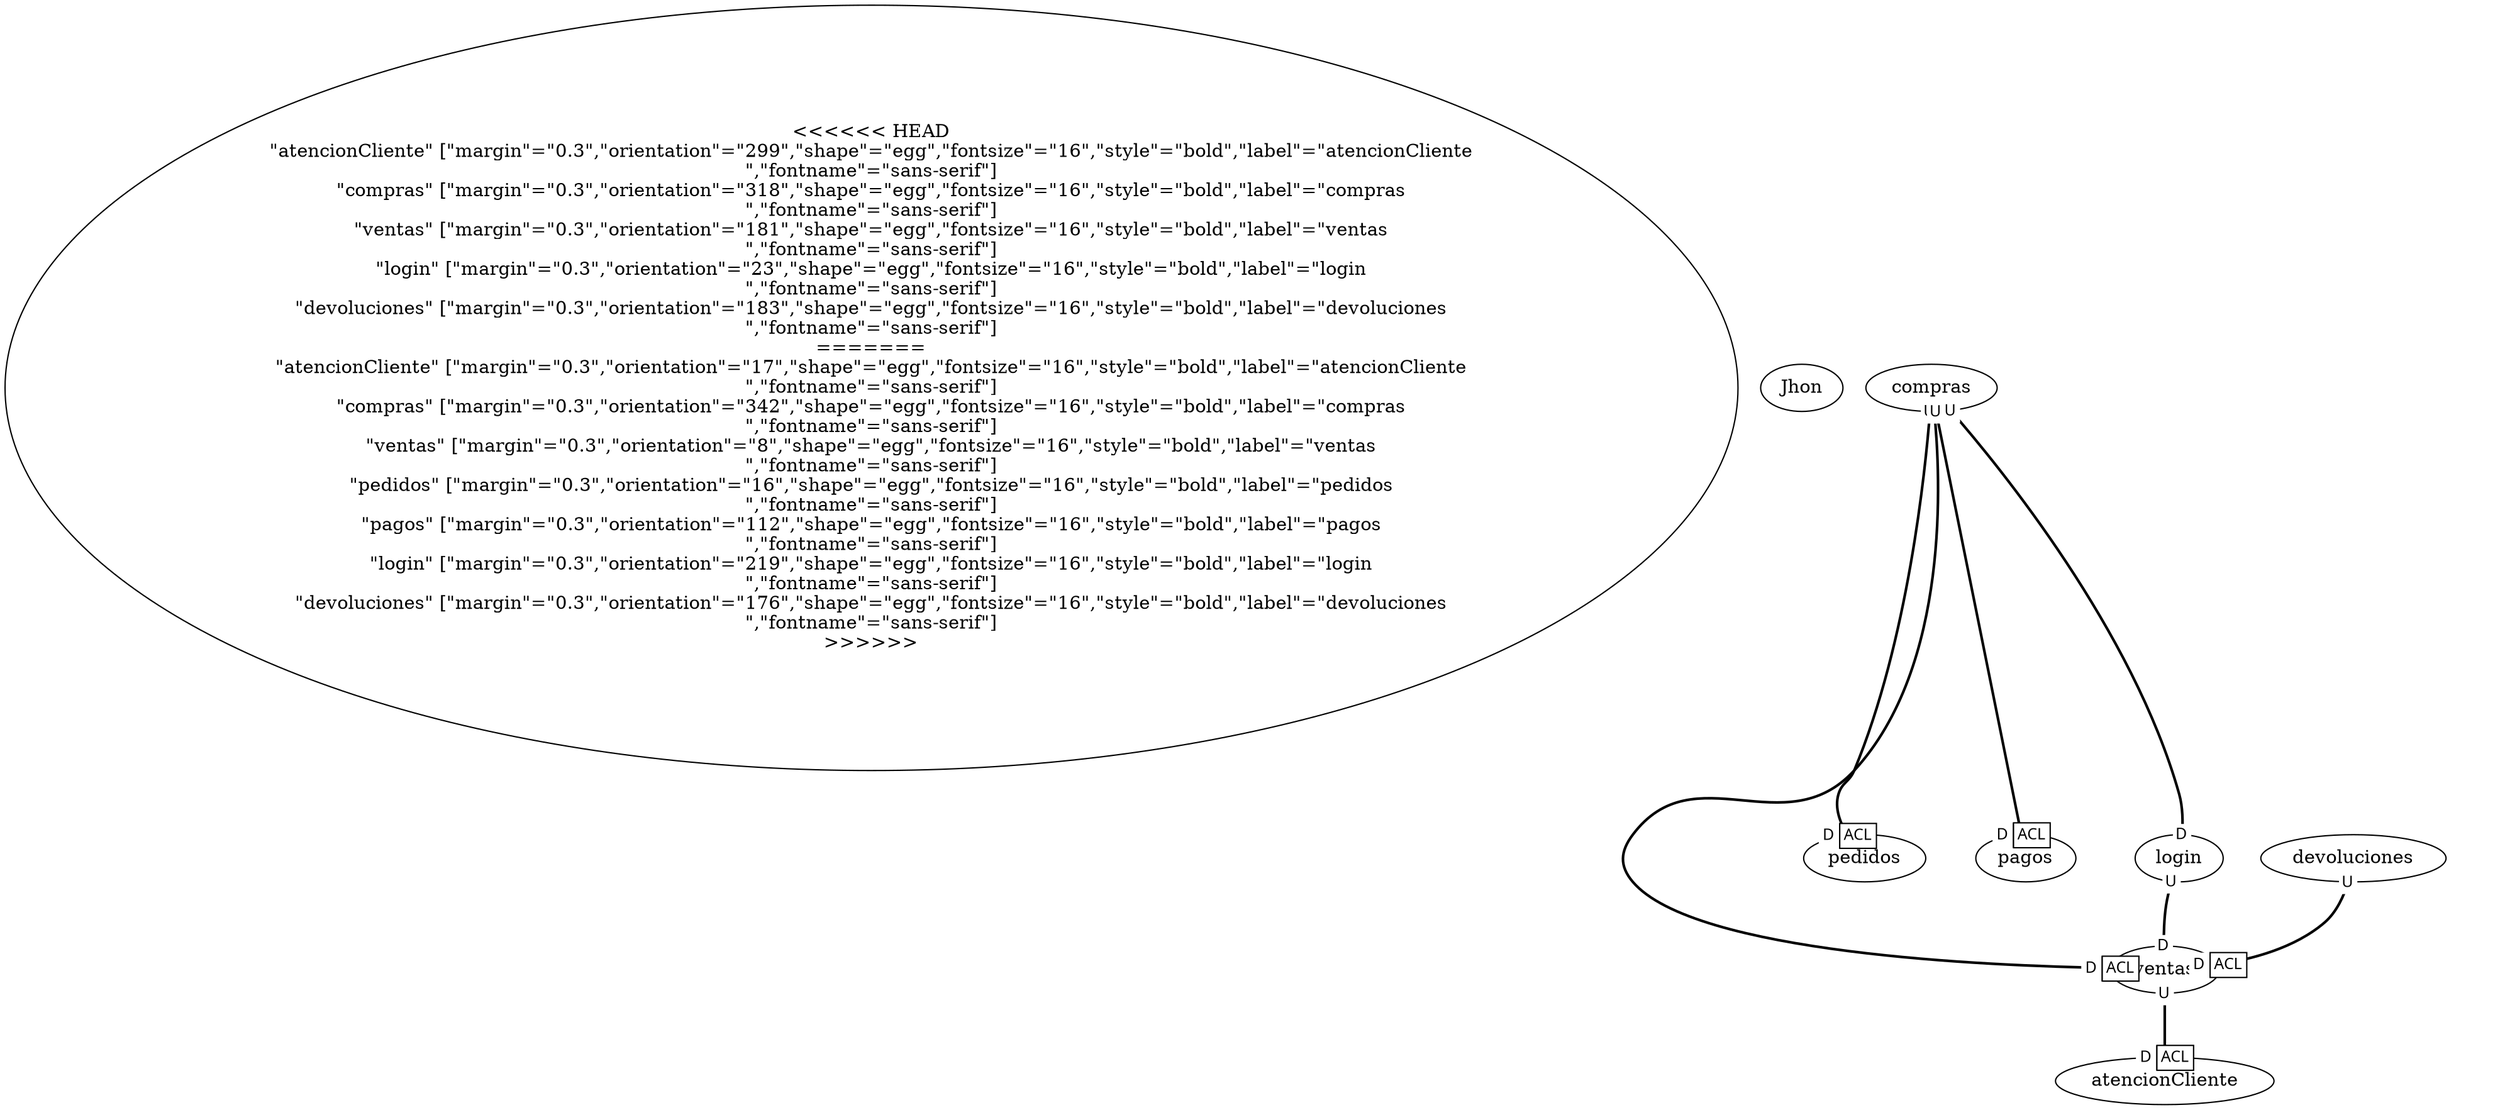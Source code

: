 digraph "ContextMapGraph" {
graph ["imagepath"="/tmp/GraphvizJava"]
<<<<<<< HEAD
"atencionCliente" ["margin"="0.3","orientation"="299","shape"="egg","fontsize"="16","style"="bold","label"="atencionCliente\n","fontname"="sans-serif"]
"compras" ["margin"="0.3","orientation"="318","shape"="egg","fontsize"="16","style"="bold","label"="compras\n","fontname"="sans-serif"]
"ventas" ["margin"="0.3","orientation"="181","shape"="egg","fontsize"="16","style"="bold","label"="ventas\n","fontname"="sans-serif"]
"login" ["margin"="0.3","orientation"="23","shape"="egg","fontsize"="16","style"="bold","label"="login\n","fontname"="sans-serif"]
"devoluciones" ["margin"="0.3","orientation"="183","shape"="egg","fontsize"="16","style"="bold","label"="devoluciones\n","fontname"="sans-serif"]
=======
"atencionCliente" ["margin"="0.3","orientation"="17","shape"="egg","fontsize"="16","style"="bold","label"="atencionCliente\n","fontname"="sans-serif"]
"compras" ["margin"="0.3","orientation"="342","shape"="egg","fontsize"="16","style"="bold","label"="compras\n","fontname"="sans-serif"]
"ventas" ["margin"="0.3","orientation"="8","shape"="egg","fontsize"="16","style"="bold","label"="ventas\n","fontname"="sans-serif"]
"pedidos" ["margin"="0.3","orientation"="16","shape"="egg","fontsize"="16","style"="bold","label"="pedidos\n","fontname"="sans-serif"]
"pagos" ["margin"="0.3","orientation"="112","shape"="egg","fontsize"="16","style"="bold","label"="pagos\n","fontname"="sans-serif"]
"login" ["margin"="0.3","orientation"="219","shape"="egg","fontsize"="16","style"="bold","label"="login\n","fontname"="sans-serif"]
"devoluciones" ["margin"="0.3","orientation"="176","shape"="egg","fontsize"="16","style"="bold","label"="devoluciones\n","fontname"="sans-serif"]
>>>>>>> Jhon
"compras" -> "ventas" ["headlabel"=<<table cellspacing="0" cellborder="1" border="0">
<tr><td bgcolor="white" sides="r">D</td><td sides="trbl" bgcolor="white"><font>ACL</font></td></tr>
</table>>,"labeldistance"="0","fontsize"="12","taillabel"=<<table cellspacing="0" cellborder="0" border="0">
<tr><td bgcolor="white">U</td></tr>
</table>>,"style"="bold","label"="                                        ","dir"="none","fontname"="sans-serif"]
"compras" -> "pedidos" ["headlabel"=<<table cellspacing="0" cellborder="1" border="0">
<tr><td bgcolor="white" sides="r">D</td><td sides="trbl" bgcolor="white"><font>ACL</font></td></tr>
</table>>,"labeldistance"="0","fontsize"="12","taillabel"=<<table cellspacing="0" cellborder="0" border="0">
<tr><td bgcolor="white">U</td></tr>
</table>>,"style"="bold","label"="                                        ","dir"="none","fontname"="sans-serif"]
"compras" -> "pagos" ["headlabel"=<<table cellspacing="0" cellborder="1" border="0">
<tr><td bgcolor="white" sides="r">D</td><td sides="trbl" bgcolor="white"><font>ACL</font></td></tr>
</table>>,"labeldistance"="0","fontsize"="12","taillabel"=<<table cellspacing="0" cellborder="0" border="0">
<tr><td bgcolor="white">U</td></tr>
</table>>,"style"="bold","label"="                                        ","dir"="none","fontname"="sans-serif"]
"compras" -> "login" ["headlabel"=<<table cellspacing="0" cellborder="0" border="0">
<tr><td bgcolor="white">D</td></tr>
</table>>,"labeldistance"="0","fontsize"="12","taillabel"=<<table cellspacing="0" cellborder="0" border="0">
<tr><td bgcolor="white">U</td></tr>
</table>>,"style"="bold","label"="                                        ","dir"="none","fontname"="sans-serif"]
"ventas" -> "atencionCliente" ["headlabel"=<<table cellspacing="0" cellborder="1" border="0">
<tr><td bgcolor="white" sides="r">D</td><td sides="trbl" bgcolor="white"><font>ACL</font></td></tr>
</table>>,"labeldistance"="0","fontsize"="12","taillabel"=<<table cellspacing="0" cellborder="0" border="0">
<tr><td bgcolor="white">U</td></tr>
</table>>,"style"="bold","label"="                                        ","dir"="none","fontname"="sans-serif"]
"login" -> "ventas" ["headlabel"=<<table cellspacing="0" cellborder="0" border="0">
<tr><td bgcolor="white">D</td></tr>
</table>>,"labeldistance"="0","fontsize"="12","taillabel"=<<table cellspacing="0" cellborder="0" border="0">
<tr><td bgcolor="white">U</td></tr>
</table>>,"style"="bold","label"="                                        ","dir"="none","fontname"="sans-serif"]
"devoluciones" -> "ventas" ["headlabel"=<<table cellspacing="0" cellborder="1" border="0">
<tr><td bgcolor="white" sides="r">D</td><td sides="trbl" bgcolor="white"><font>ACL</font></td></tr>
</table>>,"labeldistance"="0","fontsize"="12","taillabel"=<<table cellspacing="0" cellborder="0" border="0">
<tr><td bgcolor="white">U</td></tr>
</table>>,"style"="bold","label"="                                        ","dir"="none","fontname"="sans-serif"]
}